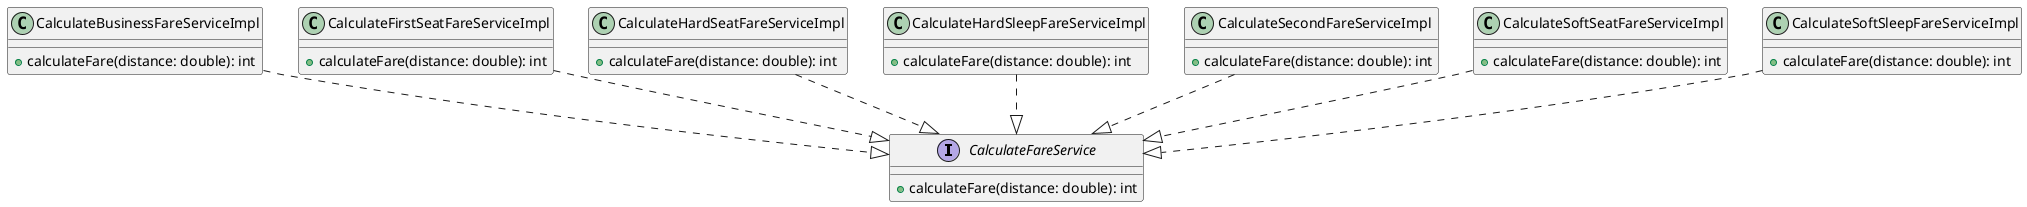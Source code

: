 @startuml

interface CalculateFareService {
  + calculateFare(distance: double): int
}

class CalculateBusinessFareServiceImpl {
  + calculateFare(distance: double): int
}

class CalculateFirstSeatFareServiceImpl {
  + calculateFare(distance: double): int
}

class CalculateHardSeatFareServiceImpl {
  + calculateFare(distance: double): int
}

class CalculateHardSleepFareServiceImpl {
  + calculateFare(distance: double): int
}

class CalculateSecondFareServiceImpl {
  + calculateFare(distance: double): int
}

class CalculateSoftSeatFareServiceImpl {
  + calculateFare(distance: double): int
}

class CalculateSoftSleepFareServiceImpl {
  + calculateFare(distance: double): int
}

' 实现关系
CalculateBusinessFareServiceImpl ..|> CalculateFareService
CalculateFirstSeatFareServiceImpl ..|> CalculateFareService
CalculateHardSeatFareServiceImpl ..|> CalculateFareService
CalculateHardSleepFareServiceImpl ..|> CalculateFareService
CalculateSecondFareServiceImpl ..|> CalculateFareService
CalculateSoftSeatFareServiceImpl ..|> CalculateFareService
CalculateSoftSleepFareServiceImpl ..|> CalculateFareService

@enduml